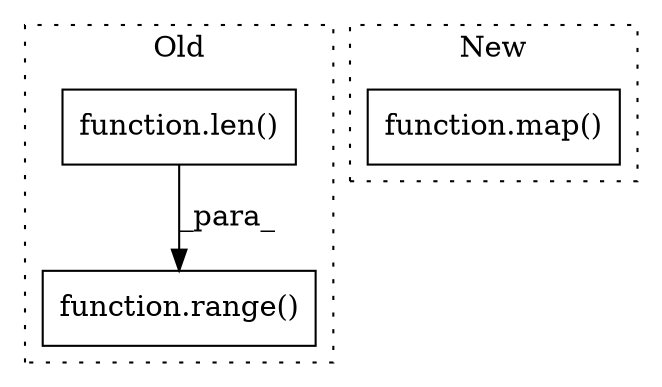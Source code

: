 digraph G {
subgraph cluster0 {
1 [label="function.range()" a="75" s="16274,16299" l="6,1" shape="box"];
3 [label="function.len()" a="75" s="16280,16298" l="4,1" shape="box"];
label = "Old";
style="dotted";
}
subgraph cluster1 {
2 [label="function.map()" a="75" s="16537,16573" l="4,1" shape="box"];
label = "New";
style="dotted";
}
3 -> 1 [label="_para_"];
}